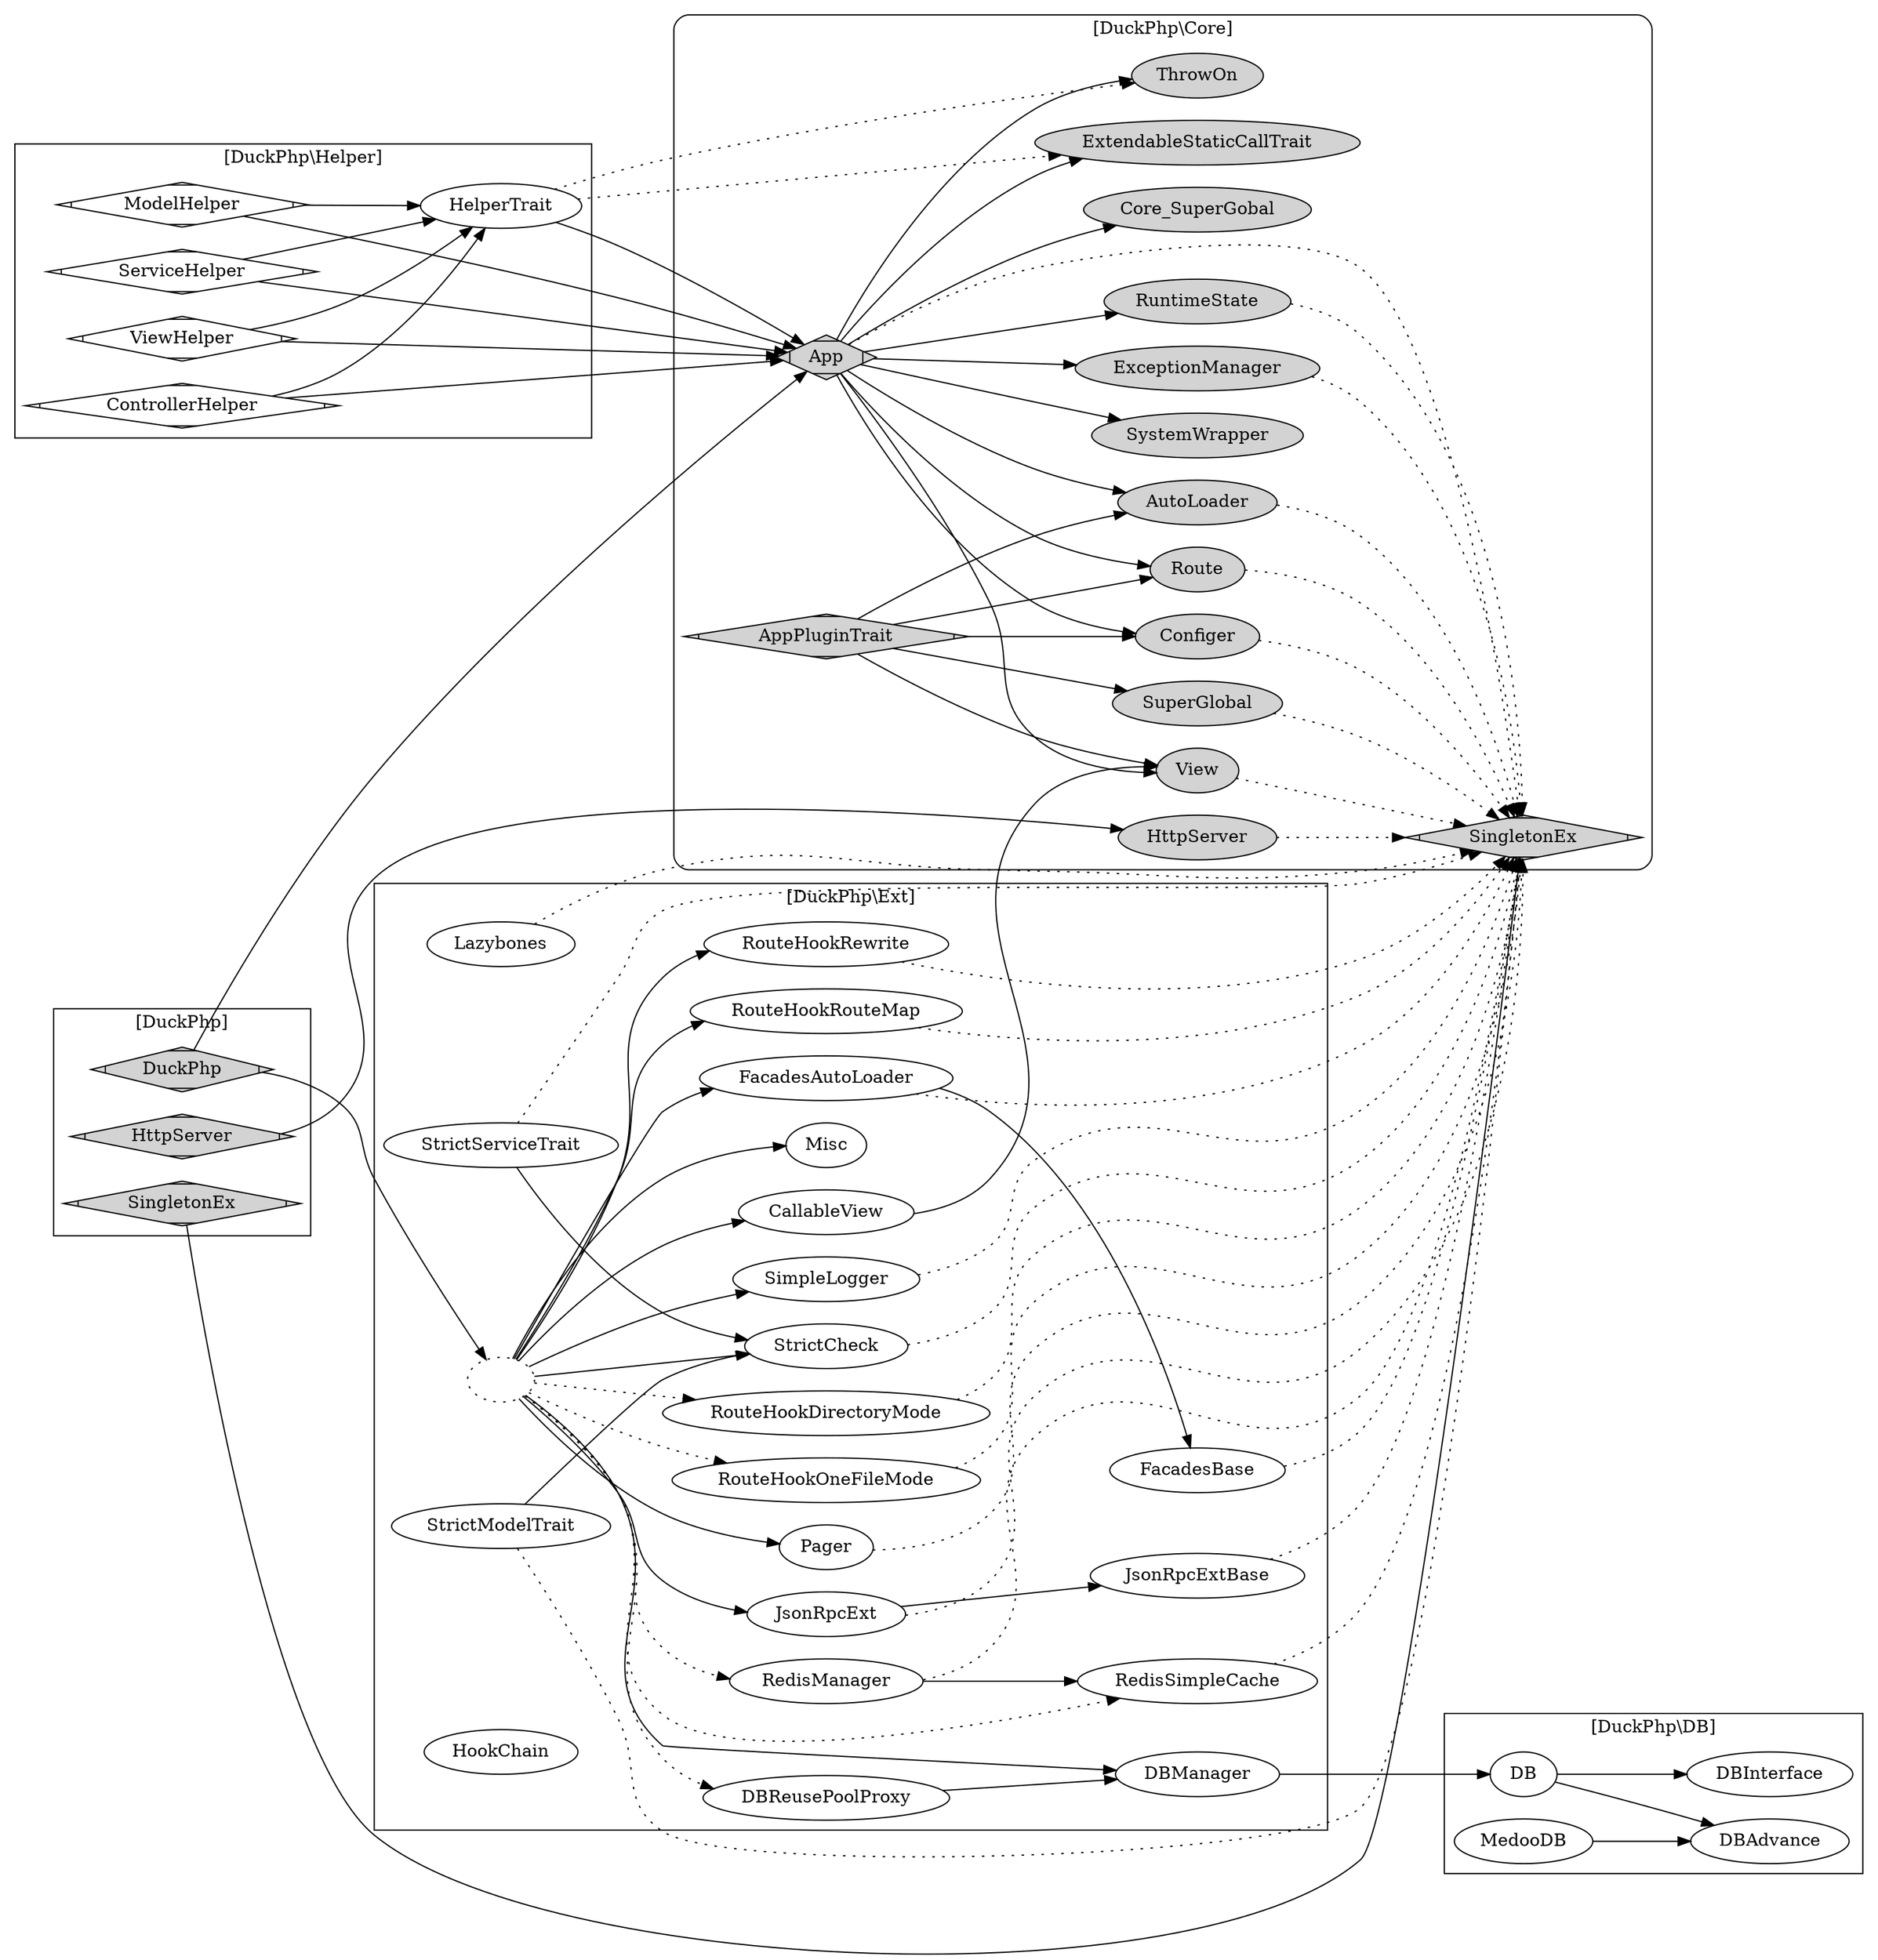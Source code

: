 digraph G{
/* This is a graphviz file */
graph [rankdir = "LR"];
    
    SingletonEx [shape=Mdiamond];
    
subgraph cluster_Core {
    style = "rounded";
    label = "[DuckPhp\\Core]";
    node [style=filled];
    
    Core_App -> Core_AutoLoader ;
    Core_App -> Core_ExceptionManager;
    Core_App -> Core_View;
    Core_App -> Core_Configer;
    Core_App -> Core_Route;
    Core_App -> Core_RuntimeState;
    
    
    Core_App -> Core_SingletonEx [style="dotted"];
    Core_App -> Core_ThrowOn;
    Core_App -> Core_ExtendableStaticCallTrait;
    Core_App -> Core_SuperGobal;
    Core_App -> Core_SystemWrapper;
    
    Core_AutoLoader -> Core_SingletonEx [style="dotted"];
    Core_ExceptionManager -> Core_SingletonEx [style="dotted"];
    Core_View -> Core_SingletonEx [style="dotted"];
    Core_Configer -> Core_SingletonEx [style="dotted"];
    Core_Route -> Core_SingletonEx [style="dotted"];
    Core_RuntimeState -> Core_SingletonEx [style="dotted"];
    
    Core_HttpServer -> Core_SingletonEx [style="dotted"];
    Core_SuperGlobal -> Core_SingletonEx [style="dotted"];


    Core_AppPluginTrait -> Core_AutoLoader;
    Core_AppPluginTrait -> Core_Configer;
    Core_AppPluginTrait -> Core_View;
    Core_AppPluginTrait -> Core_Route;
    Core_AppPluginTrait -> Core_SuperGlobal;


    Core_AppPluginTrait [label="AppPluginTrait";shape=Mdiamond];

    Core_App [label="App";shape=Mdiamond];
    Core_SingletonEx [label="SingletonEx";shape=Mdiamond];
    Core_AutoLoader [label="AutoLoader"];
    Core_ExceptionManager [label="ExceptionManager"];
    Core_View [label="View"];
    Core_Configer [label="Configer"];
    Core_Route [label="Route"];
    Core_RuntimeState [label="RuntimeState"];
    Core_SystemWrapper [label="SystemWrapper"];
    
    Core_HttpServer [label="HttpServer"];
    Core_SuperGlobal [label="SuperGlobal"];

    Core_ExtendableStaticCallTrait [label="ExtendableStaticCallTrait"];
    
    Core_ThrowOn [label="ThrowOn"];
    
}




subgraph cluster_Helper {
    label = "[DuckPhp\\Helper]";
    ControllerHelper -> Core_App; 
    ModelHelper -> Core_App; 
    ServiceHelper -> Core_App; 
    ViewHelper -> Core_App; 
    HelperTrait -> Core_App;
    HelperTrait -> Core_ExtendableStaticCallTrait [style="dotted"];
    HelperTrait -> Core_ThrowOn [style="dotted"];
    
    ControllerHelper -> HelperTrait; 
    ModelHelper -> HelperTrait; 
    ServiceHelper -> HelperTrait; 
    ViewHelper -> HelperTrait; 

    ControllerHelper [label="ControllerHelper";shape=Mdiamond];
    ModelHelper [label="ModelHelper";shape=Mdiamond];
    ServiceHelper [label="ServiceHelper";shape=Mdiamond];
    ViewHelper [label="ViewHelper";shape=Mdiamond];


}




subgraph cluster_DB {
    label = "[DuckPhp\\DB]";

    DB_DB -> DB_DBAdvance;
    DB_DB -> DB_DBInterface;
    DB_MedooDB -> DB_DBAdvance;

    DB_DB [label="DB"];
    DB_DBAdvance [label="DBAdvance"];
    DB_DBInterface [label="DBInterface"];
    DB_MedooDB [label="MedooDB"];


}



subgraph cluster_Ext {
label = "[DuckPhp\\Ext]";
    Ext [label="";style="dotted"];
    
    Ext -> CallableView -> Core_View;
    Ext -> DBManager -> DB_DB;
    Ext -> DBReusePoolProxy [style="dotted"];
    
    Ext -> FacadesAutoLoader;
    Ext -> JsonRpcExt;
    Ext -> Misc
    Ext -> Pager;
    Ext -> RouteHookRewrite;
    Ext -> RouteHookRouteMap;
    Ext -> SimpleLogger;
    Ext -> StrictCheck;
    
    Ext -> RedisManager [style="dotted"];
    Ext -> RedisSimpleCache [style="dotted"];
    Ext -> RouteHookDirectoryMode [style="dotted"];
    Ext -> RouteHookOneFileMode [style="dotted"];
    
    DBReusePoolProxy ->DBManager; 
    JsonRpcExt -> JsonRpcExtBase ;
    JsonRpcExt -> Core_SingletonEx [style="dotted"];
    JsonRpcExtBase -> Core_SingletonEx [style="dotted"];

    FacadesAutoLoader ->FacadesBase ;
    FacadesAutoLoader -> Core_SingletonEx [style="dotted"];
    FacadesBase -> Core_SingletonEx [style="dotted"];
    
    Lazybones -> Core_SingletonEx [style="dotted"];
    
    Pager -> Core_SingletonEx [style="dotted"]; 
    
    RedisManager -> RedisSimpleCache;
    RedisManager -> Core_SingletonEx [style="dotted"]; 
    RedisSimpleCache -> Core_SingletonEx [style="dotted"]; 
    
    RouteHookDirectoryMode -> Core_SingletonEx [style="dotted"]; 
    RouteHookOneFileMode -> Core_SingletonEx [style="dotted"];
    
    RouteHookRewrite -> Core_SingletonEx[style="dotted"]; 
    RouteHookRouteMap -> Core_SingletonEx [style="dotted"]; 

    SimpleLogger -> Core_SingletonEx [style="dotted"]; 
    StrictCheck -> Core_SingletonEx [style="dotted"]; 
    
    StrictModelTrait -> Core_SingletonEx [style="dotted"]; 
    StrictServiceTrait -> Core_SingletonEx [style="dotted"];

    StrictModelTrait -> StrictCheck; 
    StrictServiceTrait -> StrictCheck; 
    
    Core_HookChain [label="HookChain"];

}
subgraph cluster_DuckPhp {
    label = "[DuckPhp]";
        node [style=filled];

    HttpServer -> Core_HttpServer;
    DuckPhp -> Core_App;
    SingletonEx -> Core_SingletonEx;

    DuckPhp -> Ext;

    DuckPhp [shape=Mdiamond];
    HttpServer [shape=Mdiamond];
    
    SingletonEx [style=filled,shape=Mdiamond];
}

}
